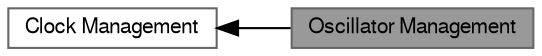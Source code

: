 digraph "Oscillator Management"
{
 // LATEX_PDF_SIZE
  bgcolor="transparent";
  edge [fontname=FreeSans,fontsize=10,labelfontname=FreeSans,labelfontsize=10];
  node [fontname=FreeSans,fontsize=10,shape=box,height=0.2,width=0.4];
  rankdir=LR;
  Node2 [label="Clock Management",height=0.2,width=0.4,color="grey40", fillcolor="white", style="filled",URL="$group__clk__group.html",tooltip=" "];
  Node1 [label="Oscillator Management",height=0.2,width=0.4,color="gray40", fillcolor="grey60", style="filled", fontcolor="black",tooltip="This group contains functions and definitions related to configuring and enabling/disabling on-chip o..."];
  Node2->Node1 [shape=plaintext, dir="back", style="solid"];
}
